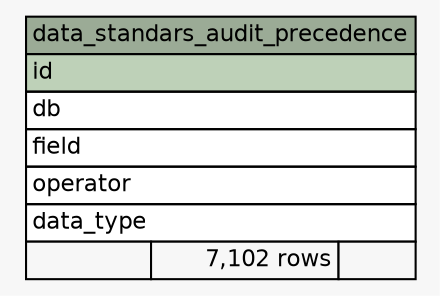 // dot 2.2.1 on Windows 10 10.0
// SchemaSpy rev 590
digraph "data_standars_audit_precedence" {
  graph [
    rankdir="RL"
    bgcolor="#f7f7f7"
    nodesep="0.18"
    ranksep="0.46"
    fontname="Helvetica"
    fontsize="11"
  ];
  node [
    fontname="Helvetica"
    fontsize="11"
    shape="plaintext"
  ];
  edge [
    arrowsize="0.8"
  ];
  "data_standars_audit_precedence" [
    label=<
    <TABLE BORDER="0" CELLBORDER="1" CELLSPACING="0" BGCOLOR="#ffffff">
      <TR><TD COLSPAN="3" BGCOLOR="#9bab96" ALIGN="CENTER">data_standars_audit_precedence</TD></TR>
      <TR><TD PORT="id" COLSPAN="3" BGCOLOR="#bed1b8" ALIGN="LEFT">id</TD></TR>
      <TR><TD PORT="db" COLSPAN="3" ALIGN="LEFT">db</TD></TR>
      <TR><TD PORT="field" COLSPAN="3" ALIGN="LEFT">field</TD></TR>
      <TR><TD PORT="operator" COLSPAN="3" ALIGN="LEFT">operator</TD></TR>
      <TR><TD PORT="data_type" COLSPAN="3" ALIGN="LEFT">data_type</TD></TR>
      <TR><TD ALIGN="LEFT" BGCOLOR="#f7f7f7">  </TD><TD ALIGN="RIGHT" BGCOLOR="#f7f7f7">7,102 rows</TD><TD ALIGN="RIGHT" BGCOLOR="#f7f7f7">  </TD></TR>
    </TABLE>>
    URL="tables/data_standars_audit_precedence.html"
    tooltip="data_standars_audit_precedence"
  ];
}
